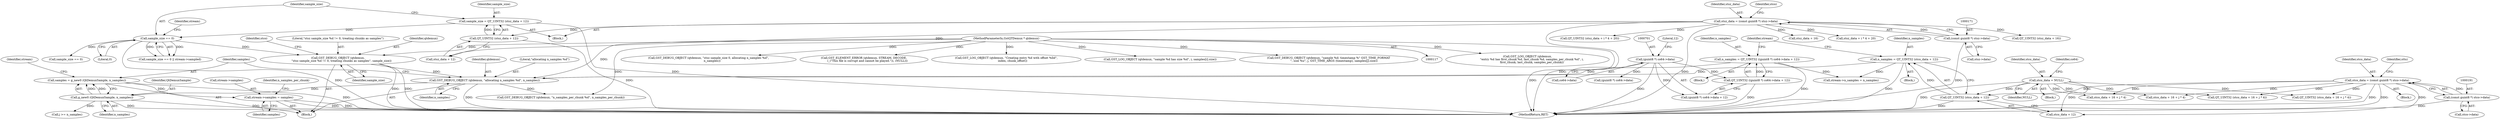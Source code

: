 digraph "0_gstreamer_bdc20b9baf13564d9a061343416395f8f9a92b53@pointer" {
"1000715" [label="(Call,samples = g_new0 (QtDemuxSample, n_samples))"];
"1000717" [label="(Call,g_new0 (QtDemuxSample, n_samples))"];
"1000711" [label="(Call,GST_DEBUG_OBJECT (qtdemux, \"allocating n_samples %d\", n_samples))"];
"1000681" [label="(Call,GST_DEBUG_OBJECT (qtdemux,\n        \"stsz sample_size %d != 0, treating chunks as samples\", sample_size))"];
"1000118" [label="(MethodParameterIn,GstQTDemux * qtdemux)"];
"1000226" [label="(Call,sample_size == 0)"];
"1000218" [label="(Call,sample_size = QT_UINT32 (stsz_data + 12))"];
"1000220" [label="(Call,QT_UINT32 (stsz_data + 12))"];
"1000168" [label="(Call,stsz_data = (const guint8 *) stsz->data)"];
"1000170" [label="(Call,(const guint8 *) stsz->data)"];
"1000696" [label="(Call,n_samples = QT_UINT32 ((guint8 *) co64->data + 12))"];
"1000698" [label="(Call,QT_UINT32 ((guint8 *) co64->data + 12))"];
"1000700" [label="(Call,(guint8 *) co64->data)"];
"1000688" [label="(Call,n_samples = QT_UINT32 (stco_data + 12))"];
"1000690" [label="(Call,QT_UINT32 (stco_data + 12))"];
"1000188" [label="(Call,stco_data = (const guint8 *) stco->data)"];
"1000190" [label="(Call,(const guint8 *) stco->data)"];
"1000197" [label="(Call,stco_data = NULL)"];
"1000720" [label="(Call,stream->samples = samples)"];
"1000192" [label="(Call,stco->data)"];
"1000172" [label="(Call,stsz->data)"];
"1000848" [label="(Call,(guint8 *) co64->data)"];
"1000187" [label="(Block,)"];
"1000681" [label="(Call,GST_DEBUG_OBJECT (qtdemux,\n        \"stsz sample_size %d != 0, treating chunks as samples\", sample_size))"];
"1000705" [label="(Literal,12)"];
"1000269" [label="(Call,sample_size == 0)"];
"1000697" [label="(Identifier,n_samples)"];
"1000806" [label="(Call,GST_LOG_OBJECT (qtdemux,\n          \"entry %d has first_chunk %d, last_chunk %d, samples_per_chunk %d\", i,\n          first_chunk, last_chunk, samples_per_chunk))"];
"1000208" [label="(Identifier,stts)"];
"1000202" [label="(Identifier,co64)"];
"1000239" [label="(Call,GST_DEBUG_OBJECT (qtdemux, \"stsz sample_size 0, allocating n_samples %d\",\n        n_samples))"];
"1000168" [label="(Call,stsz_data = (const guint8 *) stsz->data)"];
"1000711" [label="(Call,GST_DEBUG_OBJECT (qtdemux, \"allocating n_samples %d\", n_samples))"];
"1000714" [label="(Identifier,n_samples)"];
"1000702" [label="(Call,co64->data)"];
"1000689" [label="(Identifier,n_samples)"];
"1000176" [label="(Identifier,stco)"];
"1000726" [label="(Identifier,n_samples_per_chunk)"];
"1000220" [label="(Call,QT_UINT32 (stsz_data + 12))"];
"1001059" [label="(Call,GST_ELEMENT_ERROR (qtdemux, STREAM, DECODE,\n        (_(\"This file is corrupt and cannot be played.\")), (NULL)))"];
"1000196" [label="(Block,)"];
"1000834" [label="(Call,QT_UINT32 (stco_data + 16 + j * 4))"];
"1000434" [label="(Call,GST_LOG_OBJECT (qtdemux, \"Creating entry %d with offset %lld\",\n              index, chunk_offset))"];
"1000199" [label="(Identifier,NULL)"];
"1000400" [label="(Call,QT_UINT32 (stco_data + 16 + j * 4))"];
"1000190" [label="(Call,(const guint8 *) stco->data)"];
"1000718" [label="(Identifier,QtDemuxSample)"];
"1000197" [label="(Call,stco_data = NULL)"];
"1000700" [label="(Call,(guint8 *) co64->data)"];
"1000706" [label="(Call,stream->n_samples = n_samples)"];
"1000118" [label="(MethodParameterIn,GstQTDemux * qtdemux)"];
"1000279" [label="(Call,stsz_data + i * 4 + 20)"];
"1000235" [label="(Call,QT_UINT32 (stsz_data + 16))"];
"1000278" [label="(Call,QT_UINT32 (stsz_data + i * 4 + 20))"];
"1000230" [label="(Identifier,stream)"];
"1000696" [label="(Call,n_samples = QT_UINT32 ((guint8 *) co64->data + 12))"];
"1000690" [label="(Call,QT_UINT32 (stco_data + 12))"];
"1000699" [label="(Call,(guint8 *) co64->data + 12)"];
"1000716" [label="(Identifier,samples)"];
"1000218" [label="(Call,sample_size = QT_UINT32 (stsz_data + 12))"];
"1000731" [label="(Call,GST_DEBUG_OBJECT (qtdemux, \"n_samples_per_chunk %d\", n_samples_per_chunk))"];
"1000221" [label="(Call,stsz_data + 12)"];
"1000169" [label="(Identifier,stsz_data)"];
"1000708" [label="(Identifier,stream)"];
"1000691" [label="(Call,stco_data + 12)"];
"1000219" [label="(Identifier,sample_size)"];
"1000720" [label="(Call,stream->samples = samples)"];
"1000825" [label="(Call,j >= n_samples)"];
"1000712" [label="(Identifier,qtdemux)"];
"1000684" [label="(Identifier,sample_size)"];
"1000695" [label="(Block,)"];
"1000721" [label="(Call,stream->samples)"];
"1000170" [label="(Call,(const guint8 *) stsz->data)"];
"1000294" [label="(Call,GST_LOG_OBJECT (qtdemux, \"sample %d has size %d\", i, samples[i].size))"];
"1000686" [label="(Identifier,stco)"];
"1000717" [label="(Call,g_new0 (QtDemuxSample, n_samples))"];
"1000688" [label="(Call,n_samples = QT_UINT32 (stco_data + 12))"];
"1000698" [label="(Call,QT_UINT32 ((guint8 *) co64->data + 12))"];
"1000236" [label="(Call,stsz_data + 16)"];
"1000225" [label="(Call,sample_size == 0 || stream->sampled)"];
"1000722" [label="(Identifier,stream)"];
"1000198" [label="(Identifier,stco_data)"];
"1000683" [label="(Literal,\"stsz sample_size %d != 0, treating chunks as samples\")"];
"1000835" [label="(Call,stco_data + 16 + j * 4)"];
"1000909" [label="(Call,GST_DEBUG_OBJECT (qtdemux, \"sample %d: timestamp %\" GST_TIME_FORMAT\n            \", size %u\", j, GST_TIME_ARGS (timestamp), samples[j].size))"];
"1000227" [label="(Identifier,sample_size)"];
"1000713" [label="(Literal,\"allocating n_samples %d\")"];
"1000401" [label="(Call,stco_data + 16 + j * 4)"];
"1000682" [label="(Identifier,qtdemux)"];
"1001068" [label="(MethodReturn,RET)"];
"1000226" [label="(Call,sample_size == 0)"];
"1000680" [label="(Block,)"];
"1000188" [label="(Call,stco_data = (const guint8 *) stco->data)"];
"1000715" [label="(Call,samples = g_new0 (QtDemuxSample, n_samples))"];
"1000687" [label="(Block,)"];
"1000121" [label="(Block,)"];
"1000189" [label="(Identifier,stco_data)"];
"1000719" [label="(Identifier,n_samples)"];
"1000724" [label="(Identifier,samples)"];
"1000228" [label="(Literal,0)"];
"1000715" -> "1000680"  [label="AST: "];
"1000715" -> "1000717"  [label="CFG: "];
"1000716" -> "1000715"  [label="AST: "];
"1000717" -> "1000715"  [label="AST: "];
"1000722" -> "1000715"  [label="CFG: "];
"1000715" -> "1001068"  [label="DDG: "];
"1000717" -> "1000715"  [label="DDG: "];
"1000717" -> "1000715"  [label="DDG: "];
"1000715" -> "1000720"  [label="DDG: "];
"1000717" -> "1000719"  [label="CFG: "];
"1000718" -> "1000717"  [label="AST: "];
"1000719" -> "1000717"  [label="AST: "];
"1000717" -> "1001068"  [label="DDG: "];
"1000717" -> "1001068"  [label="DDG: "];
"1000711" -> "1000717"  [label="DDG: "];
"1000717" -> "1000825"  [label="DDG: "];
"1000711" -> "1000680"  [label="AST: "];
"1000711" -> "1000714"  [label="CFG: "];
"1000712" -> "1000711"  [label="AST: "];
"1000713" -> "1000711"  [label="AST: "];
"1000714" -> "1000711"  [label="AST: "];
"1000716" -> "1000711"  [label="CFG: "];
"1000711" -> "1001068"  [label="DDG: "];
"1000681" -> "1000711"  [label="DDG: "];
"1000118" -> "1000711"  [label="DDG: "];
"1000696" -> "1000711"  [label="DDG: "];
"1000688" -> "1000711"  [label="DDG: "];
"1000711" -> "1000731"  [label="DDG: "];
"1000681" -> "1000680"  [label="AST: "];
"1000681" -> "1000684"  [label="CFG: "];
"1000682" -> "1000681"  [label="AST: "];
"1000683" -> "1000681"  [label="AST: "];
"1000684" -> "1000681"  [label="AST: "];
"1000686" -> "1000681"  [label="CFG: "];
"1000681" -> "1001068"  [label="DDG: "];
"1000681" -> "1001068"  [label="DDG: "];
"1000118" -> "1000681"  [label="DDG: "];
"1000226" -> "1000681"  [label="DDG: "];
"1000118" -> "1000117"  [label="AST: "];
"1000118" -> "1001068"  [label="DDG: "];
"1000118" -> "1000239"  [label="DDG: "];
"1000118" -> "1000294"  [label="DDG: "];
"1000118" -> "1000434"  [label="DDG: "];
"1000118" -> "1000731"  [label="DDG: "];
"1000118" -> "1000806"  [label="DDG: "];
"1000118" -> "1000909"  [label="DDG: "];
"1000118" -> "1001059"  [label="DDG: "];
"1000226" -> "1000225"  [label="AST: "];
"1000226" -> "1000228"  [label="CFG: "];
"1000227" -> "1000226"  [label="AST: "];
"1000228" -> "1000226"  [label="AST: "];
"1000230" -> "1000226"  [label="CFG: "];
"1000225" -> "1000226"  [label="CFG: "];
"1000226" -> "1001068"  [label="DDG: "];
"1000226" -> "1000225"  [label="DDG: "];
"1000226" -> "1000225"  [label="DDG: "];
"1000218" -> "1000226"  [label="DDG: "];
"1000226" -> "1000269"  [label="DDG: "];
"1000218" -> "1000121"  [label="AST: "];
"1000218" -> "1000220"  [label="CFG: "];
"1000219" -> "1000218"  [label="AST: "];
"1000220" -> "1000218"  [label="AST: "];
"1000227" -> "1000218"  [label="CFG: "];
"1000218" -> "1001068"  [label="DDG: "];
"1000220" -> "1000218"  [label="DDG: "];
"1000220" -> "1000221"  [label="CFG: "];
"1000221" -> "1000220"  [label="AST: "];
"1000220" -> "1001068"  [label="DDG: "];
"1000168" -> "1000220"  [label="DDG: "];
"1000168" -> "1000121"  [label="AST: "];
"1000168" -> "1000170"  [label="CFG: "];
"1000169" -> "1000168"  [label="AST: "];
"1000170" -> "1000168"  [label="AST: "];
"1000176" -> "1000168"  [label="CFG: "];
"1000168" -> "1001068"  [label="DDG: "];
"1000168" -> "1001068"  [label="DDG: "];
"1000170" -> "1000168"  [label="DDG: "];
"1000168" -> "1000221"  [label="DDG: "];
"1000168" -> "1000235"  [label="DDG: "];
"1000168" -> "1000236"  [label="DDG: "];
"1000168" -> "1000278"  [label="DDG: "];
"1000168" -> "1000279"  [label="DDG: "];
"1000170" -> "1000172"  [label="CFG: "];
"1000171" -> "1000170"  [label="AST: "];
"1000172" -> "1000170"  [label="AST: "];
"1000170" -> "1001068"  [label="DDG: "];
"1000696" -> "1000695"  [label="AST: "];
"1000696" -> "1000698"  [label="CFG: "];
"1000697" -> "1000696"  [label="AST: "];
"1000698" -> "1000696"  [label="AST: "];
"1000708" -> "1000696"  [label="CFG: "];
"1000696" -> "1001068"  [label="DDG: "];
"1000698" -> "1000696"  [label="DDG: "];
"1000696" -> "1000706"  [label="DDG: "];
"1000698" -> "1000699"  [label="CFG: "];
"1000699" -> "1000698"  [label="AST: "];
"1000698" -> "1001068"  [label="DDG: "];
"1000700" -> "1000698"  [label="DDG: "];
"1000700" -> "1000699"  [label="AST: "];
"1000700" -> "1000702"  [label="CFG: "];
"1000701" -> "1000700"  [label="AST: "];
"1000702" -> "1000700"  [label="AST: "];
"1000705" -> "1000700"  [label="CFG: "];
"1000700" -> "1001068"  [label="DDG: "];
"1000700" -> "1000699"  [label="DDG: "];
"1000700" -> "1000848"  [label="DDG: "];
"1000688" -> "1000687"  [label="AST: "];
"1000688" -> "1000690"  [label="CFG: "];
"1000689" -> "1000688"  [label="AST: "];
"1000690" -> "1000688"  [label="AST: "];
"1000708" -> "1000688"  [label="CFG: "];
"1000688" -> "1001068"  [label="DDG: "];
"1000690" -> "1000688"  [label="DDG: "];
"1000688" -> "1000706"  [label="DDG: "];
"1000690" -> "1000691"  [label="CFG: "];
"1000691" -> "1000690"  [label="AST: "];
"1000690" -> "1001068"  [label="DDG: "];
"1000188" -> "1000690"  [label="DDG: "];
"1000197" -> "1000690"  [label="DDG: "];
"1000188" -> "1000187"  [label="AST: "];
"1000188" -> "1000190"  [label="CFG: "];
"1000189" -> "1000188"  [label="AST: "];
"1000190" -> "1000188"  [label="AST: "];
"1000208" -> "1000188"  [label="CFG: "];
"1000188" -> "1001068"  [label="DDG: "];
"1000188" -> "1001068"  [label="DDG: "];
"1000190" -> "1000188"  [label="DDG: "];
"1000188" -> "1000400"  [label="DDG: "];
"1000188" -> "1000401"  [label="DDG: "];
"1000188" -> "1000691"  [label="DDG: "];
"1000188" -> "1000834"  [label="DDG: "];
"1000188" -> "1000835"  [label="DDG: "];
"1000190" -> "1000192"  [label="CFG: "];
"1000191" -> "1000190"  [label="AST: "];
"1000192" -> "1000190"  [label="AST: "];
"1000190" -> "1001068"  [label="DDG: "];
"1000197" -> "1000196"  [label="AST: "];
"1000197" -> "1000199"  [label="CFG: "];
"1000198" -> "1000197"  [label="AST: "];
"1000199" -> "1000197"  [label="AST: "];
"1000202" -> "1000197"  [label="CFG: "];
"1000197" -> "1001068"  [label="DDG: "];
"1000197" -> "1000400"  [label="DDG: "];
"1000197" -> "1000401"  [label="DDG: "];
"1000197" -> "1000691"  [label="DDG: "];
"1000197" -> "1000834"  [label="DDG: "];
"1000197" -> "1000835"  [label="DDG: "];
"1000720" -> "1000680"  [label="AST: "];
"1000720" -> "1000724"  [label="CFG: "];
"1000721" -> "1000720"  [label="AST: "];
"1000724" -> "1000720"  [label="AST: "];
"1000726" -> "1000720"  [label="CFG: "];
"1000720" -> "1001068"  [label="DDG: "];
"1000720" -> "1001068"  [label="DDG: "];
}
